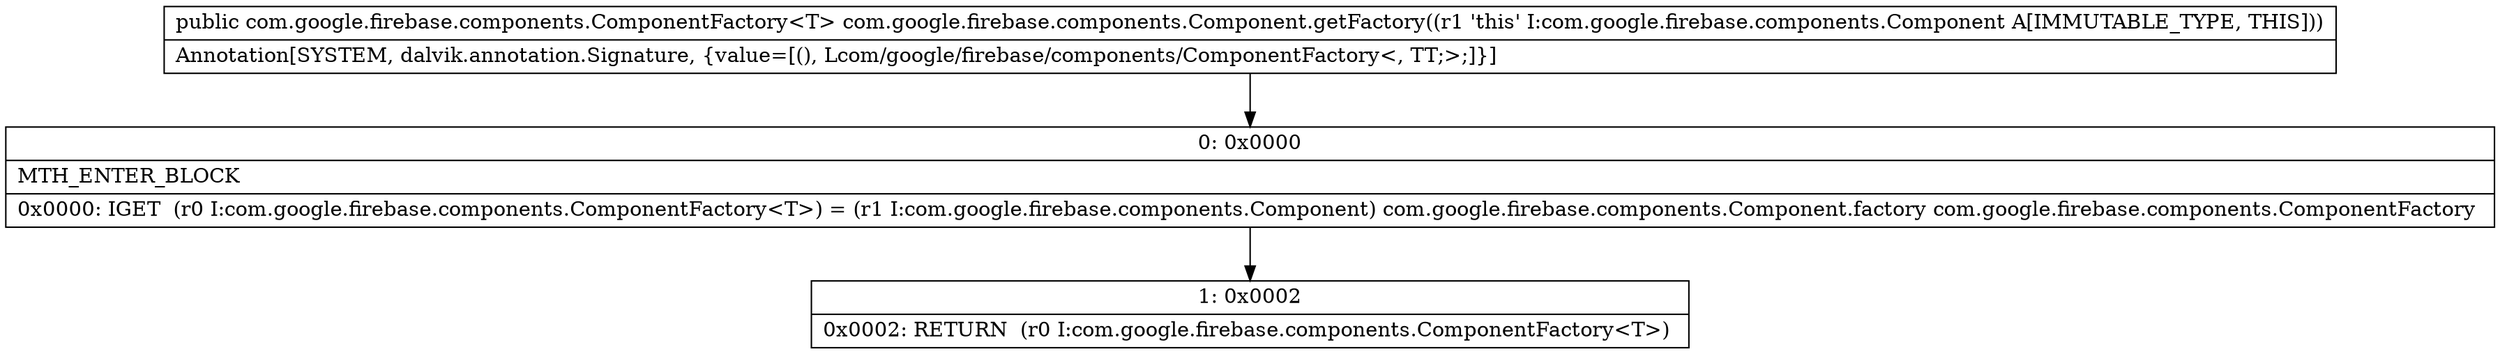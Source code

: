 digraph "CFG forcom.google.firebase.components.Component.getFactory()Lcom\/google\/firebase\/components\/ComponentFactory;" {
Node_0 [shape=record,label="{0\:\ 0x0000|MTH_ENTER_BLOCK\l|0x0000: IGET  (r0 I:com.google.firebase.components.ComponentFactory\<T\>) = (r1 I:com.google.firebase.components.Component) com.google.firebase.components.Component.factory com.google.firebase.components.ComponentFactory \l}"];
Node_1 [shape=record,label="{1\:\ 0x0002|0x0002: RETURN  (r0 I:com.google.firebase.components.ComponentFactory\<T\>) \l}"];
MethodNode[shape=record,label="{public com.google.firebase.components.ComponentFactory\<T\> com.google.firebase.components.Component.getFactory((r1 'this' I:com.google.firebase.components.Component A[IMMUTABLE_TYPE, THIS]))  | Annotation[SYSTEM, dalvik.annotation.Signature, \{value=[(), Lcom\/google\/firebase\/components\/ComponentFactory\<, TT;\>;]\}]\l}"];
MethodNode -> Node_0;
Node_0 -> Node_1;
}

